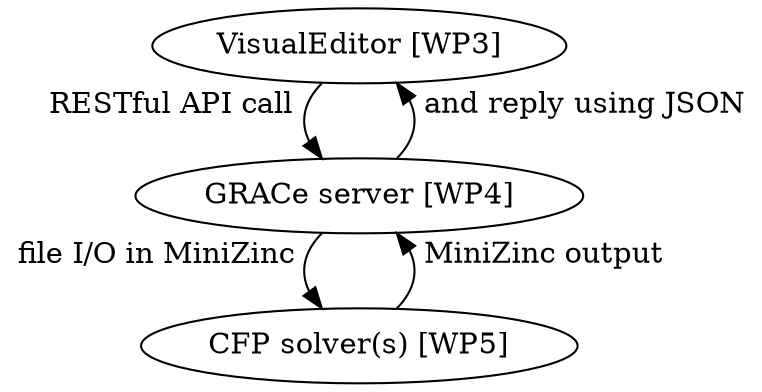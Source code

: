 digraph GRACeFUL {


  VisualEditor:sw -> GRACe:nw   [xlabel = " RESTful API call "];
  GRACe:ne -> VisualEditor:se   [xlabel = " and reply using JSON "];
  GRACe:sw -> CFP:nw      [xlabel = " file I/O in MiniZinc "];
  CFP:ne -> GRACe:se      [xlabel = " MiniZinc output "];

  VisualEditor [label="VisualEditor [WP3]",  color=black];
  GRACe        [label="GRACe server [WP4]",  color=black];
  CFP          [label="CFP solver(s) [WP5]", color=black];

}